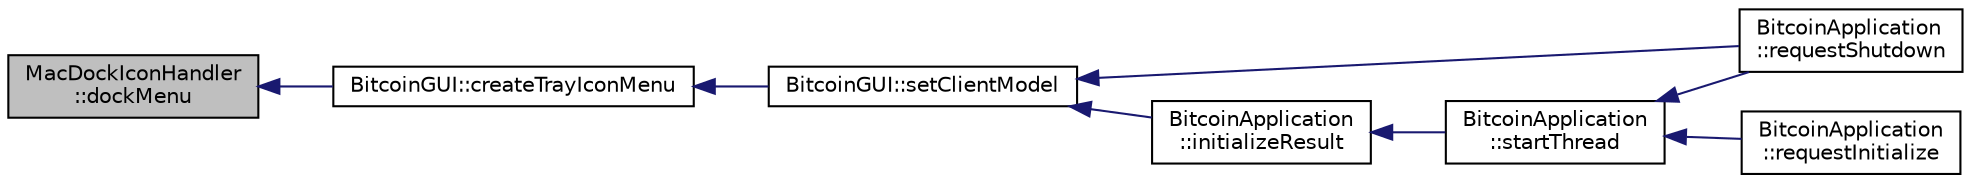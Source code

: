 digraph "MacDockIconHandler::dockMenu"
{
  edge [fontname="Helvetica",fontsize="10",labelfontname="Helvetica",labelfontsize="10"];
  node [fontname="Helvetica",fontsize="10",shape=record];
  rankdir="LR";
  Node16 [label="MacDockIconHandler\l::dockMenu",height=0.2,width=0.4,color="black", fillcolor="grey75", style="filled", fontcolor="black"];
  Node16 -> Node17 [dir="back",color="midnightblue",fontsize="10",style="solid",fontname="Helvetica"];
  Node17 [label="BitcoinGUI::createTrayIconMenu",height=0.2,width=0.4,color="black", fillcolor="white", style="filled",URL="$class_bitcoin_g_u_i.html#a6373ff0bd56c1c633f3a3dc2f34af884",tooltip="Create system tray menu (or setup the dock menu) "];
  Node17 -> Node18 [dir="back",color="midnightblue",fontsize="10",style="solid",fontname="Helvetica"];
  Node18 [label="BitcoinGUI::setClientModel",height=0.2,width=0.4,color="black", fillcolor="white", style="filled",URL="$class_bitcoin_g_u_i.html#a99d71e1f8478ab937ce2522c8d3815e3",tooltip="Set the client model. "];
  Node18 -> Node19 [dir="back",color="midnightblue",fontsize="10",style="solid",fontname="Helvetica"];
  Node19 [label="BitcoinApplication\l::requestShutdown",height=0.2,width=0.4,color="black", fillcolor="white", style="filled",URL="$class_bitcoin_application.html#a37c560d4c04d14a6da151b82caf8888f",tooltip="Request core shutdown. "];
  Node18 -> Node20 [dir="back",color="midnightblue",fontsize="10",style="solid",fontname="Helvetica"];
  Node20 [label="BitcoinApplication\l::initializeResult",height=0.2,width=0.4,color="black", fillcolor="white", style="filled",URL="$class_bitcoin_application.html#aceb08b4063e4fb264cf11cf7f9edd969"];
  Node20 -> Node21 [dir="back",color="midnightblue",fontsize="10",style="solid",fontname="Helvetica"];
  Node21 [label="BitcoinApplication\l::startThread",height=0.2,width=0.4,color="black", fillcolor="white", style="filled",URL="$class_bitcoin_application.html#a61afce9356e452c53ad4c83f5ca19df8"];
  Node21 -> Node22 [dir="back",color="midnightblue",fontsize="10",style="solid",fontname="Helvetica"];
  Node22 [label="BitcoinApplication\l::requestInitialize",height=0.2,width=0.4,color="black", fillcolor="white", style="filled",URL="$class_bitcoin_application.html#ade19c44b87b00b6b19b433caf4c22ba6",tooltip="Request core initialization. "];
  Node21 -> Node19 [dir="back",color="midnightblue",fontsize="10",style="solid",fontname="Helvetica"];
}
